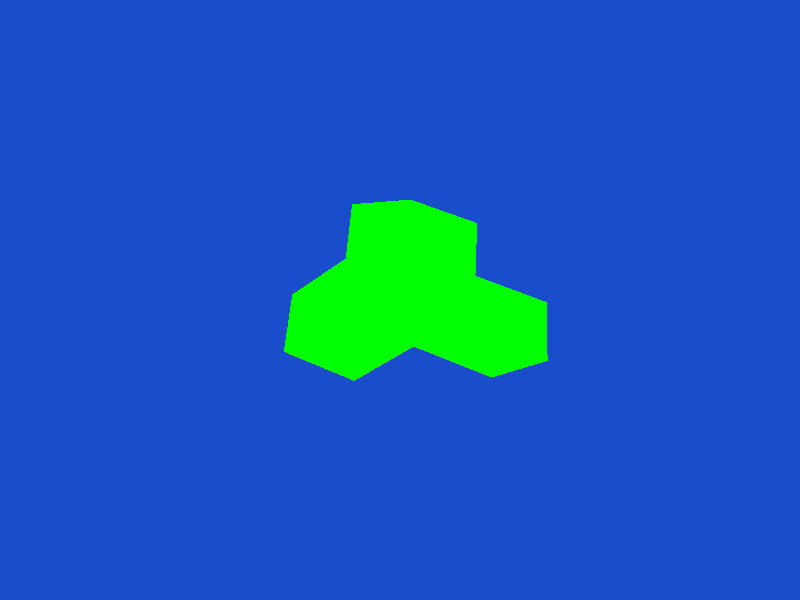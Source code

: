 /*
	POV-Ray geometry file created by Paul Bourke
	Model information
	Number of objects = 36
		x bounds of model = -1.72747 -> 1.72814
		y bounds of model = -0.314397 -> 0.33794
		z bounds of model = -1.42827 -> 1.87329
		Centroid (0.000334978,0.0117715,0.22251)
*/

#include "colors.inc"
#include "shapes.inc"

#version 2.0

#declare WireFrameRadius = 0.0246984
#declare LineEndCapShape = sphere {<0,0,0>,0.0246984}

background {
	color rgb <0.1,0.3,0.8>
}

/* Viewing information */
camera {
	location <-3.19397,9.2689,1.97131>
	up <0,1,0>
	right <1,0,0>
	look_at <0.000334978,0.0117715,0.22251>
}

/* Lighting info */
light_source {
	<0.000334978,0.0117715,5.39736>
	color White
}
light_source {
	<5.18409,1.00205,5.39736>
	color White
}

/* The model geometry follows */

#declare Texture1 = texture {
	pigment {
		color rgb <0,1,0>
	}
	finish {
		ambient 0.2
		diffuse 0.8
		specular 0.6
		roughness 0.01
	}
}

triangle {
	<-0.862901,0.232677,-0.518015>,
	<0.000813082,0.333768,-0.0242754>,
	<-0.000141623,-0.204855,-0.888624>
	texture {Texture1}
}
triangle {
	<-0.862901,0.232677,-0.518015>,
	<-0.000141623,-0.204855,-0.888624>,
	<-0.863536,-0.18138,-1.42827>
	texture {Texture1}
}
triangle {
	<-0.862901,0.232677,-0.518015>,
	<-0.863536,-0.18138,-1.42827>,
	<-1.72747,-0.200683,-0.889316>
	texture {Texture1}
}
triangle {
	<-0.862901,0.232677,-0.518015>,
	<-1.72747,-0.200683,-0.889316>,
	<-1.72651,0.33794,-0.0249671>
	texture {Texture1}
}
triangle {
	<-0.862901,0.232677,-0.518015>,
	<-1.72651,0.33794,-0.0249671>,
	<-0.863117,0.314465,0.514675>
	texture {Texture1}
}
triangle {
	<-0.862901,0.232677,-0.518015>,
	<-0.863117,0.314465,0.514675>,
	<0.000813082,0.333768,-0.0242754>
	texture {Texture1}
}
triangle {
	<9.03026e-06,0.17045,0.998693>,
	<0.000813082,0.333768,-0.0242754>,
	<-0.863117,0.314465,0.514675>
	texture {Texture1}
}
triangle {
	<9.03026e-06,0.17045,0.998693>,
	<-0.863117,0.314465,0.514675>,
	<-0.864907,-0.290921,1.33365>
	texture {Texture1}
}
triangle {
	<9.03026e-06,0.17045,0.998693>,
	<-0.864907,-0.290921,1.33365>,
	<-0.00151213,-0.314397,1.87329>
	texture {Texture1}
}
triangle {
	<9.03026e-06,0.17045,0.998693>,
	<-0.00151213,-0.314397,1.87329>,
	<0.862418,-0.295093,1.33434>
	texture {Texture1}
}
triangle {
	<9.03026e-06,0.17045,0.998693>,
	<0.862418,-0.295093,1.33434>,
	<0.864208,0.310293,0.515367>
	texture {Texture1}
}
triangle {
	<9.03026e-06,0.17045,0.998693>,
	<0.864208,0.310293,0.515367>,
	<0.000813082,0.333768,-0.0242754>
	texture {Texture1}
}
triangle {
	<0.864424,0.228506,-0.517324>,
	<0.000813082,0.333768,-0.0242754>,
	<0.864208,0.310293,0.515367>
	texture {Texture1}
}
triangle {
	<0.864424,0.228506,-0.517324>,
	<0.864208,0.310293,0.515367>,
	<1.72814,0.329596,-0.0235837>
	texture {Texture1}
}
triangle {
	<0.864424,0.228506,-0.517324>,
	<1.72814,0.329596,-0.0235837>,
	<1.72718,-0.209027,-0.887932>
	texture {Texture1}
}
triangle {
	<0.864424,0.228506,-0.517324>,
	<1.72718,-0.209027,-0.887932>,
	<0.863788,-0.185552,-1.42757>
	texture {Texture1}
}
triangle {
	<0.864424,0.228506,-0.517324>,
	<0.863788,-0.185552,-1.42757>,
	<-0.000141623,-0.204855,-0.888624>
	texture {Texture1}
}
triangle {
	<0.864424,0.228506,-0.517324>,
	<-0.000141623,-0.204855,-0.888624>,
	<0.000813082,0.333768,-0.0242754>
	texture {Texture1}
}

#declare Texture2 = texture {
	pigment {
		color rgb <0,0,1>
	}
	finish {
		ambient 0.2
		diffuse 0.8
		specular 0.6
		roughness 0.01
	}
}

triangle {
	<-0.863752,-0.0995927,-0.395576>,
	<-0.000141623,-0.204855,-0.888624>,
	<0.000813082,0.333768,-0.0242754>
	texture {Texture2}
}
triangle {
	<-0.863752,-0.0995927,-0.395576>,
	<-0.863536,-0.18138,-1.42827>,
	<-0.000141623,-0.204855,-0.888624>
	texture {Texture2}
}
triangle {
	<-0.863752,-0.0995927,-0.395576>,
	<-1.72747,-0.200683,-0.889316>,
	<-0.863536,-0.18138,-1.42827>
	texture {Texture2}
}
triangle {
	<-0.863752,-0.0995927,-0.395576>,
	<-1.72651,0.33794,-0.0249671>,
	<-1.72747,-0.200683,-0.889316>
	texture {Texture2}
}
triangle {
	<-0.863752,-0.0995927,-0.395576>,
	<-0.863117,0.314465,0.514675>,
	<-1.72651,0.33794,-0.0249671>
	texture {Texture2}
}
triangle {
	<-0.863752,-0.0995927,-0.395576>,
	<0.000813082,0.333768,-0.0242754>,
	<-0.863117,0.314465,0.514675>
	texture {Texture2}
}
triangle {
	<-0.000708076,-0.151079,0.850322>,
	<-0.863117,0.314465,0.514675>,
	<0.000813082,0.333768,-0.0242754>
	texture {Texture2}
}
triangle {
	<-0.000708076,-0.151079,0.850322>,
	<-0.864907,-0.290921,1.33365>,
	<-0.863117,0.314465,0.514675>
	texture {Texture2}
}
triangle {
	<-0.000708076,-0.151079,0.850322>,
	<-0.00151213,-0.314397,1.87329>,
	<-0.864907,-0.290921,1.33365>
	texture {Texture2}
}
triangle {
	<-0.000708076,-0.151079,0.850322>,
	<0.862418,-0.295093,1.33434>,
	<-0.00151213,-0.314397,1.87329>
	texture {Texture2}
}
triangle {
	<-0.000708076,-0.151079,0.850322>,
	<0.864208,0.310293,0.515367>,
	<0.862418,-0.295093,1.33434>
	texture {Texture2}
}
triangle {
	<-0.000708076,-0.151079,0.850322>,
	<0.000813082,0.333768,-0.0242754>,
	<0.864208,0.310293,0.515367>
	texture {Texture2}
}
triangle {
	<0.863572,-0.103764,-0.394884>,
	<0.864208,0.310293,0.515367>,
	<0.000813082,0.333768,-0.0242754>
	texture {Texture2}
}
triangle {
	<0.863572,-0.103764,-0.394884>,
	<1.72814,0.329596,-0.0235837>,
	<0.864208,0.310293,0.515367>
	texture {Texture2}
}
triangle {
	<0.863572,-0.103764,-0.394884>,
	<1.72718,-0.209027,-0.887932>,
	<1.72814,0.329596,-0.0235837>
	texture {Texture2}
}
triangle {
	<0.863572,-0.103764,-0.394884>,
	<0.863788,-0.185552,-1.42757>,
	<1.72718,-0.209027,-0.887932>
	texture {Texture2}
}
triangle {
	<0.863572,-0.103764,-0.394884>,
	<-0.000141623,-0.204855,-0.888624>,
	<0.863788,-0.185552,-1.42757>
	texture {Texture2}
}
triangle {
	<0.863572,-0.103764,-0.394884>,
	<0.000813082,0.333768,-0.0242754>,
	<-0.000141623,-0.204855,-0.888624>
	texture {Texture2}
}
